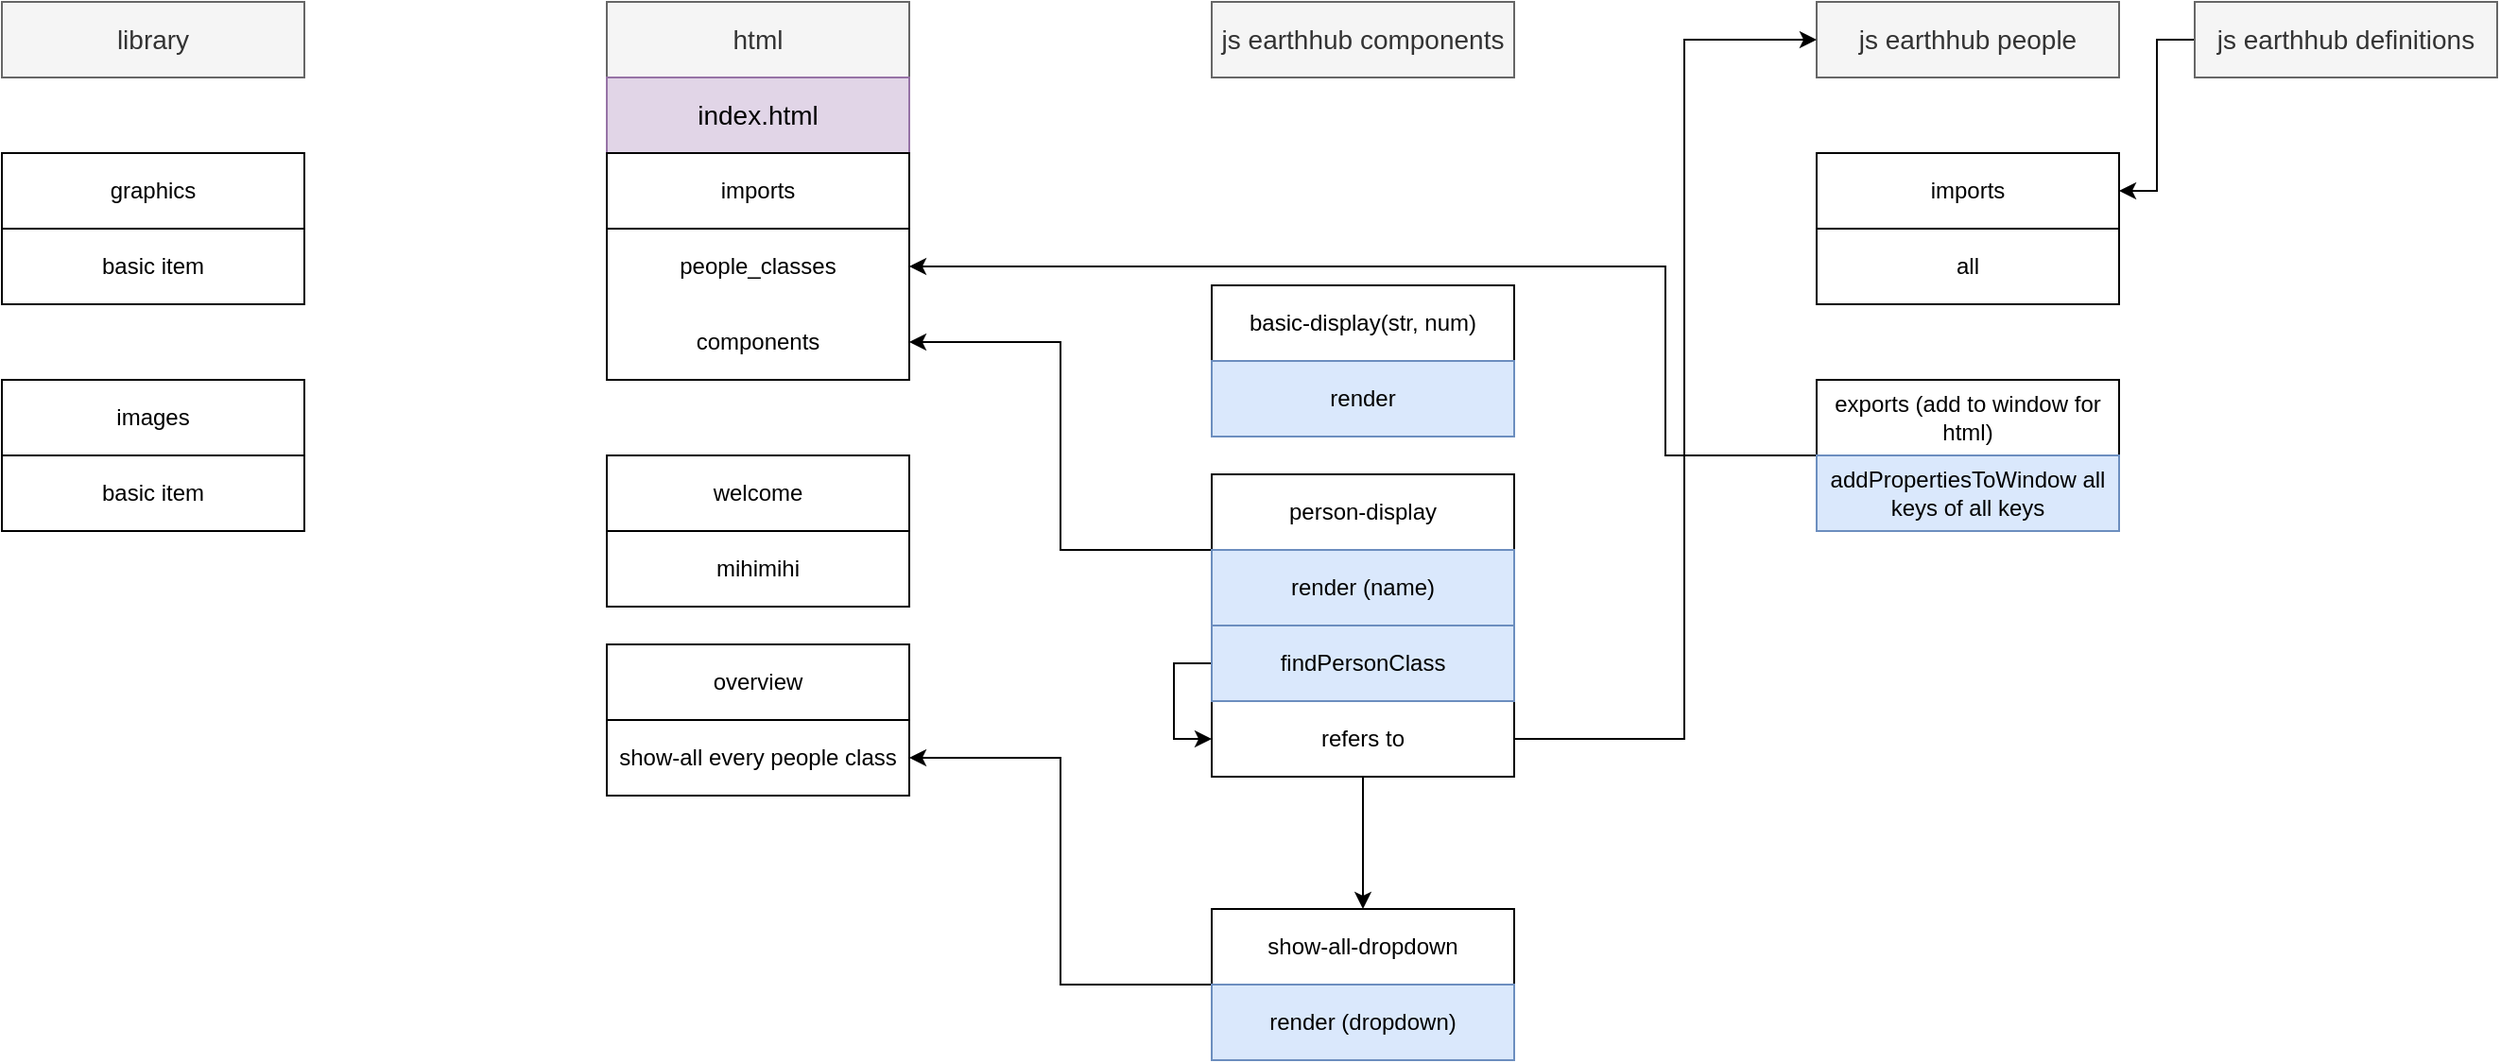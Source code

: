 <mxfile version="21.3.2" type="github">
  <diagram name="Page-1" id="QBl8b4-LOP0VvZngq2C_">
    <mxGraphModel dx="2045" dy="667" grid="1" gridSize="10" guides="1" tooltips="1" connect="1" arrows="1" fold="1" page="1" pageScale="1" pageWidth="850" pageHeight="1100" math="0" shadow="0">
      <root>
        <mxCell id="0" />
        <mxCell id="1" parent="0" />
        <mxCell id="l2hWxZF2ULoP5v3ukFhX-6" value="html" style="text;html=1;align=center;verticalAlign=middle;whiteSpace=wrap;rounded=0;fontSize=14;fontStyle=0;fillColor=#f5f5f5;fontColor=#333333;strokeColor=#666666;" vertex="1" parent="1">
          <mxGeometry x="120" y="40" width="160" height="40" as="geometry" />
        </mxCell>
        <mxCell id="l2hWxZF2ULoP5v3ukFhX-30" style="edgeStyle=orthogonalEdgeStyle;rounded=0;orthogonalLoop=1;jettySize=auto;html=1;entryX=1;entryY=0.5;entryDx=0;entryDy=0;exitX=0;exitY=0.25;exitDx=0;exitDy=0;" edge="1" parent="1" source="l2hWxZF2ULoP5v3ukFhX-34" target="l2hWxZF2ULoP5v3ukFhX-29">
          <mxGeometry relative="1" as="geometry" />
        </mxCell>
        <mxCell id="l2hWxZF2ULoP5v3ukFhX-7" value="js earthhub components" style="text;html=1;align=center;verticalAlign=middle;whiteSpace=wrap;rounded=0;fontSize=14;fontStyle=0;fillColor=#f5f5f5;fontColor=#333333;strokeColor=#666666;" vertex="1" parent="1">
          <mxGeometry x="440" y="40" width="160" height="40" as="geometry" />
        </mxCell>
        <mxCell id="l2hWxZF2ULoP5v3ukFhX-8" value="js earthhub&amp;nbsp;people" style="text;html=1;align=center;verticalAlign=middle;whiteSpace=wrap;rounded=0;fontSize=14;fontStyle=0;fillColor=#f5f5f5;fontColor=#333333;strokeColor=#666666;" vertex="1" parent="1">
          <mxGeometry x="760" y="40" width="160" height="40" as="geometry" />
        </mxCell>
        <mxCell id="l2hWxZF2ULoP5v3ukFhX-39" style="edgeStyle=orthogonalEdgeStyle;rounded=0;orthogonalLoop=1;jettySize=auto;html=1;entryX=1;entryY=0.25;entryDx=0;entryDy=0;" edge="1" parent="1" source="l2hWxZF2ULoP5v3ukFhX-9" target="l2hWxZF2ULoP5v3ukFhX-37">
          <mxGeometry relative="1" as="geometry" />
        </mxCell>
        <mxCell id="l2hWxZF2ULoP5v3ukFhX-9" value="js earthhub definitions" style="text;html=1;align=center;verticalAlign=middle;whiteSpace=wrap;rounded=0;fontSize=14;fontStyle=0;fillColor=#f5f5f5;fontColor=#333333;strokeColor=#666666;" vertex="1" parent="1">
          <mxGeometry x="960" y="40" width="160" height="40" as="geometry" />
        </mxCell>
        <mxCell id="l2hWxZF2ULoP5v3ukFhX-12" value="index.html" style="text;html=1;align=center;verticalAlign=middle;whiteSpace=wrap;rounded=0;fontSize=14;fontStyle=0;fillColor=#e1d5e7;strokeColor=#9673a6;" vertex="1" parent="1">
          <mxGeometry x="120" y="80" width="160" height="40" as="geometry" />
        </mxCell>
        <mxCell id="l2hWxZF2ULoP5v3ukFhX-13" value="welcome" style="swimlane;fontStyle=0;childLayout=stackLayout;horizontal=1;startSize=40;horizontalStack=0;resizeParent=1;resizeParentMax=0;resizeLast=0;collapsible=1;marginBottom=0;whiteSpace=wrap;html=1;rounded=0;" vertex="1" parent="1">
          <mxGeometry x="120" y="280" width="160" height="80" as="geometry">
            <mxRectangle x="280" y="320" width="160" height="40" as="alternateBounds" />
          </mxGeometry>
        </mxCell>
        <mxCell id="l2hWxZF2ULoP5v3ukFhX-14" value="mihimihi" style="text;html=1;strokeColor=none;fillColor=none;align=center;verticalAlign=middle;whiteSpace=wrap;rounded=0;" vertex="1" parent="l2hWxZF2ULoP5v3ukFhX-13">
          <mxGeometry y="40" width="160" height="40" as="geometry" />
        </mxCell>
        <mxCell id="l2hWxZF2ULoP5v3ukFhX-15" value="overview" style="swimlane;fontStyle=0;childLayout=stackLayout;horizontal=1;startSize=40;horizontalStack=0;resizeParent=1;resizeParentMax=0;resizeLast=0;collapsible=1;marginBottom=0;whiteSpace=wrap;html=1;rounded=0;" vertex="1" parent="1">
          <mxGeometry x="120" y="380" width="160" height="80" as="geometry">
            <mxRectangle x="280" y="320" width="160" height="40" as="alternateBounds" />
          </mxGeometry>
        </mxCell>
        <mxCell id="l2hWxZF2ULoP5v3ukFhX-16" value="show-all every people class" style="text;html=1;strokeColor=none;fillColor=none;align=center;verticalAlign=middle;whiteSpace=wrap;rounded=0;" vertex="1" parent="l2hWxZF2ULoP5v3ukFhX-15">
          <mxGeometry y="40" width="160" height="40" as="geometry" />
        </mxCell>
        <mxCell id="l2hWxZF2ULoP5v3ukFhX-17" value="library" style="text;html=1;align=center;verticalAlign=middle;whiteSpace=wrap;rounded=0;fontSize=14;fontStyle=0;fillColor=#f5f5f5;fontColor=#333333;strokeColor=#666666;" vertex="1" parent="1">
          <mxGeometry x="-200" y="40" width="160" height="40" as="geometry" />
        </mxCell>
        <mxCell id="l2hWxZF2ULoP5v3ukFhX-22" value="graphics" style="swimlane;fontStyle=0;childLayout=stackLayout;horizontal=1;startSize=40;horizontalStack=0;resizeParent=1;resizeParentMax=0;resizeLast=0;collapsible=1;marginBottom=0;whiteSpace=wrap;html=1;rounded=0;" vertex="1" parent="1">
          <mxGeometry x="-200" y="120" width="160" height="80" as="geometry">
            <mxRectangle x="280" y="320" width="160" height="40" as="alternateBounds" />
          </mxGeometry>
        </mxCell>
        <mxCell id="l2hWxZF2ULoP5v3ukFhX-23" value="basic item" style="text;html=1;strokeColor=none;fillColor=none;align=center;verticalAlign=middle;whiteSpace=wrap;rounded=0;" vertex="1" parent="l2hWxZF2ULoP5v3ukFhX-22">
          <mxGeometry y="40" width="160" height="40" as="geometry" />
        </mxCell>
        <mxCell id="l2hWxZF2ULoP5v3ukFhX-24" value="images" style="swimlane;fontStyle=0;childLayout=stackLayout;horizontal=1;startSize=40;horizontalStack=0;resizeParent=1;resizeParentMax=0;resizeLast=0;collapsible=1;marginBottom=0;whiteSpace=wrap;html=1;rounded=0;" vertex="1" parent="1">
          <mxGeometry x="-200" y="240" width="160" height="80" as="geometry">
            <mxRectangle x="280" y="320" width="160" height="40" as="alternateBounds" />
          </mxGeometry>
        </mxCell>
        <mxCell id="l2hWxZF2ULoP5v3ukFhX-25" value="basic item" style="text;html=1;strokeColor=none;fillColor=none;align=center;verticalAlign=middle;whiteSpace=wrap;rounded=0;" vertex="1" parent="l2hWxZF2ULoP5v3ukFhX-24">
          <mxGeometry y="40" width="160" height="40" as="geometry" />
        </mxCell>
        <mxCell id="l2hWxZF2ULoP5v3ukFhX-27" value="imports" style="swimlane;fontStyle=0;childLayout=stackLayout;horizontal=1;startSize=40;horizontalStack=0;resizeParent=1;resizeParentMax=0;resizeLast=0;collapsible=1;marginBottom=0;whiteSpace=wrap;html=1;rounded=0;" vertex="1" parent="1">
          <mxGeometry x="120" y="120" width="160" height="120" as="geometry">
            <mxRectangle x="280" y="320" width="160" height="40" as="alternateBounds" />
          </mxGeometry>
        </mxCell>
        <mxCell id="l2hWxZF2ULoP5v3ukFhX-28" value="people_classes" style="text;html=1;strokeColor=none;fillColor=none;align=center;verticalAlign=middle;whiteSpace=wrap;rounded=0;" vertex="1" parent="l2hWxZF2ULoP5v3ukFhX-27">
          <mxGeometry y="40" width="160" height="40" as="geometry" />
        </mxCell>
        <mxCell id="l2hWxZF2ULoP5v3ukFhX-29" value="components" style="text;html=1;strokeColor=none;fillColor=none;align=center;verticalAlign=middle;whiteSpace=wrap;rounded=0;" vertex="1" parent="l2hWxZF2ULoP5v3ukFhX-27">
          <mxGeometry y="80" width="160" height="40" as="geometry" />
        </mxCell>
        <mxCell id="l2hWxZF2ULoP5v3ukFhX-34" value="person-display" style="swimlane;fontStyle=0;childLayout=stackLayout;horizontal=1;startSize=40;horizontalStack=0;resizeParent=1;resizeParentMax=0;resizeLast=0;collapsible=1;marginBottom=0;whiteSpace=wrap;html=1;rounded=0;" vertex="1" parent="1">
          <mxGeometry x="440" y="290" width="160" height="160" as="geometry">
            <mxRectangle x="440" y="290" width="160" height="40" as="alternateBounds" />
          </mxGeometry>
        </mxCell>
        <mxCell id="l2hWxZF2ULoP5v3ukFhX-50" value="render (name)" style="text;html=1;strokeColor=#6c8ebf;fillColor=#dae8fc;align=center;verticalAlign=middle;whiteSpace=wrap;rounded=0;" vertex="1" parent="l2hWxZF2ULoP5v3ukFhX-34">
          <mxGeometry y="40" width="160" height="40" as="geometry" />
        </mxCell>
        <mxCell id="l2hWxZF2ULoP5v3ukFhX-54" style="edgeStyle=orthogonalEdgeStyle;rounded=0;orthogonalLoop=1;jettySize=auto;html=1;entryX=0;entryY=0.5;entryDx=0;entryDy=0;" edge="1" parent="l2hWxZF2ULoP5v3ukFhX-34" source="l2hWxZF2ULoP5v3ukFhX-53" target="l2hWxZF2ULoP5v3ukFhX-35">
          <mxGeometry relative="1" as="geometry">
            <Array as="points">
              <mxPoint x="-20" y="100" />
              <mxPoint x="-20" y="140" />
            </Array>
          </mxGeometry>
        </mxCell>
        <mxCell id="l2hWxZF2ULoP5v3ukFhX-53" value="findPersonClass" style="text;html=1;strokeColor=#6c8ebf;fillColor=#dae8fc;align=center;verticalAlign=middle;whiteSpace=wrap;rounded=0;" vertex="1" parent="l2hWxZF2ULoP5v3ukFhX-34">
          <mxGeometry y="80" width="160" height="40" as="geometry" />
        </mxCell>
        <mxCell id="l2hWxZF2ULoP5v3ukFhX-35" value="refers to" style="text;html=1;strokeColor=none;fillColor=none;align=center;verticalAlign=middle;whiteSpace=wrap;rounded=0;" vertex="1" parent="l2hWxZF2ULoP5v3ukFhX-34">
          <mxGeometry y="120" width="160" height="40" as="geometry" />
        </mxCell>
        <mxCell id="l2hWxZF2ULoP5v3ukFhX-37" value="imports" style="swimlane;fontStyle=0;childLayout=stackLayout;horizontal=1;startSize=40;horizontalStack=0;resizeParent=1;resizeParentMax=0;resizeLast=0;collapsible=1;marginBottom=0;whiteSpace=wrap;html=1;rounded=0;" vertex="1" parent="1">
          <mxGeometry x="760" y="120" width="160" height="80" as="geometry">
            <mxRectangle x="760" y="120" width="160" height="40" as="alternateBounds" />
          </mxGeometry>
        </mxCell>
        <mxCell id="l2hWxZF2ULoP5v3ukFhX-38" value="all" style="text;html=1;strokeColor=none;fillColor=none;align=center;verticalAlign=middle;whiteSpace=wrap;rounded=0;" vertex="1" parent="l2hWxZF2ULoP5v3ukFhX-37">
          <mxGeometry y="40" width="160" height="40" as="geometry" />
        </mxCell>
        <mxCell id="l2hWxZF2ULoP5v3ukFhX-42" style="edgeStyle=orthogonalEdgeStyle;rounded=0;orthogonalLoop=1;jettySize=auto;html=1;entryX=1;entryY=0.5;entryDx=0;entryDy=0;" edge="1" parent="1" source="l2hWxZF2ULoP5v3ukFhX-40" target="l2hWxZF2ULoP5v3ukFhX-28">
          <mxGeometry relative="1" as="geometry">
            <Array as="points">
              <mxPoint x="680" y="280" />
              <mxPoint x="680" y="180" />
            </Array>
          </mxGeometry>
        </mxCell>
        <mxCell id="l2hWxZF2ULoP5v3ukFhX-40" value="exports (add to window for html)" style="swimlane;fontStyle=0;childLayout=stackLayout;horizontal=1;startSize=40;horizontalStack=0;resizeParent=1;resizeParentMax=0;resizeLast=0;collapsible=1;marginBottom=0;whiteSpace=wrap;html=1;rounded=0;" vertex="1" parent="1">
          <mxGeometry x="760" y="240" width="160" height="80" as="geometry">
            <mxRectangle x="760" y="240" width="160" height="40" as="alternateBounds" />
          </mxGeometry>
        </mxCell>
        <mxCell id="l2hWxZF2ULoP5v3ukFhX-41" value="addPropertiesToWindow all keys of all keys" style="text;html=1;strokeColor=#6c8ebf;fillColor=#dae8fc;align=center;verticalAlign=middle;whiteSpace=wrap;rounded=0;" vertex="1" parent="l2hWxZF2ULoP5v3ukFhX-40">
          <mxGeometry y="40" width="160" height="40" as="geometry" />
        </mxCell>
        <mxCell id="l2hWxZF2ULoP5v3ukFhX-43" value="basic-display(str, num)" style="swimlane;fontStyle=0;childLayout=stackLayout;horizontal=1;startSize=40;horizontalStack=0;resizeParent=1;resizeParentMax=0;resizeLast=0;collapsible=1;marginBottom=0;whiteSpace=wrap;html=1;rounded=0;" vertex="1" parent="1">
          <mxGeometry x="440" y="190" width="160" height="80" as="geometry">
            <mxRectangle x="440" y="190" width="160" height="40" as="alternateBounds" />
          </mxGeometry>
        </mxCell>
        <mxCell id="l2hWxZF2ULoP5v3ukFhX-44" value="render" style="text;html=1;strokeColor=#6c8ebf;fillColor=#dae8fc;align=center;verticalAlign=middle;whiteSpace=wrap;rounded=0;" vertex="1" parent="l2hWxZF2ULoP5v3ukFhX-43">
          <mxGeometry y="40" width="160" height="40" as="geometry" />
        </mxCell>
        <mxCell id="l2hWxZF2ULoP5v3ukFhX-52" style="edgeStyle=orthogonalEdgeStyle;rounded=0;orthogonalLoop=1;jettySize=auto;html=1;entryX=1;entryY=0.5;entryDx=0;entryDy=0;" edge="1" parent="1" source="l2hWxZF2ULoP5v3ukFhX-45" target="l2hWxZF2ULoP5v3ukFhX-16">
          <mxGeometry relative="1" as="geometry" />
        </mxCell>
        <mxCell id="l2hWxZF2ULoP5v3ukFhX-45" value="show-all-dropdown" style="swimlane;fontStyle=0;childLayout=stackLayout;horizontal=1;startSize=40;horizontalStack=0;resizeParent=1;resizeParentMax=0;resizeLast=0;collapsible=1;marginBottom=0;whiteSpace=wrap;html=1;rounded=0;" vertex="1" parent="1">
          <mxGeometry x="440" y="520" width="160" height="80" as="geometry">
            <mxRectangle x="280" y="320" width="160" height="40" as="alternateBounds" />
          </mxGeometry>
        </mxCell>
        <mxCell id="l2hWxZF2ULoP5v3ukFhX-46" value="render (dropdown)" style="text;html=1;strokeColor=#6c8ebf;fillColor=#dae8fc;align=center;verticalAlign=middle;whiteSpace=wrap;rounded=0;" vertex="1" parent="l2hWxZF2ULoP5v3ukFhX-45">
          <mxGeometry y="40" width="160" height="40" as="geometry" />
        </mxCell>
        <mxCell id="l2hWxZF2ULoP5v3ukFhX-49" style="edgeStyle=orthogonalEdgeStyle;rounded=0;orthogonalLoop=1;jettySize=auto;html=1;entryX=0.5;entryY=0;entryDx=0;entryDy=0;" edge="1" parent="1" source="l2hWxZF2ULoP5v3ukFhX-35" target="l2hWxZF2ULoP5v3ukFhX-45">
          <mxGeometry relative="1" as="geometry" />
        </mxCell>
        <mxCell id="l2hWxZF2ULoP5v3ukFhX-51" style="edgeStyle=orthogonalEdgeStyle;rounded=0;orthogonalLoop=1;jettySize=auto;html=1;entryX=0;entryY=0.5;entryDx=0;entryDy=0;exitX=1;exitY=0.5;exitDx=0;exitDy=0;" edge="1" parent="1" source="l2hWxZF2ULoP5v3ukFhX-35" target="l2hWxZF2ULoP5v3ukFhX-8">
          <mxGeometry relative="1" as="geometry">
            <Array as="points">
              <mxPoint x="690" y="430" />
              <mxPoint x="690" y="60" />
            </Array>
          </mxGeometry>
        </mxCell>
      </root>
    </mxGraphModel>
  </diagram>
</mxfile>
